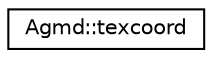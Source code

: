 digraph "Graphical Class Hierarchy"
{
  edge [fontname="Helvetica",fontsize="10",labelfontname="Helvetica",labelfontsize="10"];
  node [fontname="Helvetica",fontsize="10",shape=record];
  rankdir="LR";
  Node1 [label="Agmd::texcoord",height=0.2,width=0.4,color="black", fillcolor="white", style="filled",URL="$struct_agmd_1_1texcoord.html"];
}

